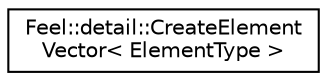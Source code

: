 digraph "Graphical Class Hierarchy"
{
 // LATEX_PDF_SIZE
  edge [fontname="Helvetica",fontsize="10",labelfontname="Helvetica",labelfontsize="10"];
  node [fontname="Helvetica",fontsize="10",shape=record];
  rankdir="LR";
  Node0 [label="Feel::detail::CreateElement\lVector\< ElementType \>",height=0.2,width=0.4,color="black", fillcolor="white", style="filled",URL="$structFeel_1_1detail_1_1CreateElementVector.html",tooltip=" "];
}
